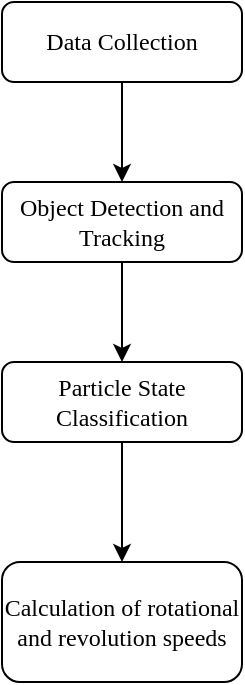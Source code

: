<mxfile version="26.2.8">
  <diagram id="C5RBs43oDa-KdzZeNtuy" name="Page-1">
    <mxGraphModel dx="1045" dy="605" grid="1" gridSize="10" guides="1" tooltips="1" connect="1" arrows="1" fold="1" page="1" pageScale="1" pageWidth="827" pageHeight="1169" math="0" shadow="0">
      <root>
        <mxCell id="WIyWlLk6GJQsqaUBKTNV-0" />
        <mxCell id="WIyWlLk6GJQsqaUBKTNV-1" parent="WIyWlLk6GJQsqaUBKTNV-0" />
        <mxCell id="Lgu94g-z6IZMdkf2tZ_h-3" style="edgeStyle=orthogonalEdgeStyle;rounded=0;orthogonalLoop=1;jettySize=auto;html=1;fontFamily=Times New Roman;" edge="1" parent="WIyWlLk6GJQsqaUBKTNV-1" source="WIyWlLk6GJQsqaUBKTNV-3">
          <mxGeometry relative="1" as="geometry">
            <mxPoint x="370" y="320" as="targetPoint" />
          </mxGeometry>
        </mxCell>
        <mxCell id="WIyWlLk6GJQsqaUBKTNV-3" value="Particle State Classification" style="rounded=1;whiteSpace=wrap;html=1;fontSize=12;glass=0;strokeWidth=1;shadow=0;fontFamily=Times New Roman;" parent="WIyWlLk6GJQsqaUBKTNV-1" vertex="1">
          <mxGeometry x="310" y="220" width="120" height="40" as="geometry" />
        </mxCell>
        <mxCell id="Lgu94g-z6IZMdkf2tZ_h-1" style="edgeStyle=orthogonalEdgeStyle;rounded=0;orthogonalLoop=1;jettySize=auto;html=1;exitX=0.5;exitY=1;exitDx=0;exitDy=0;fontFamily=Times New Roman;" edge="1" parent="WIyWlLk6GJQsqaUBKTNV-1" source="WIyWlLk6GJQsqaUBKTNV-7" target="WIyWlLk6GJQsqaUBKTNV-3">
          <mxGeometry relative="1" as="geometry" />
        </mxCell>
        <mxCell id="WIyWlLk6GJQsqaUBKTNV-7" value="Object Detection and Tracking" style="rounded=1;whiteSpace=wrap;html=1;fontSize=12;glass=0;strokeWidth=1;shadow=0;fontFamily=Times New Roman;" parent="WIyWlLk6GJQsqaUBKTNV-1" vertex="1">
          <mxGeometry x="310" y="130" width="120" height="40" as="geometry" />
        </mxCell>
        <mxCell id="Lgu94g-z6IZMdkf2tZ_h-2" style="edgeStyle=orthogonalEdgeStyle;rounded=0;orthogonalLoop=1;jettySize=auto;html=1;entryX=0.5;entryY=0;entryDx=0;entryDy=0;fontFamily=Times New Roman;" edge="1" parent="WIyWlLk6GJQsqaUBKTNV-1" source="WIyWlLk6GJQsqaUBKTNV-12" target="WIyWlLk6GJQsqaUBKTNV-7">
          <mxGeometry relative="1" as="geometry" />
        </mxCell>
        <mxCell id="WIyWlLk6GJQsqaUBKTNV-12" value="&lt;font&gt;Data Collection&lt;/font&gt;" style="rounded=1;whiteSpace=wrap;html=1;fontSize=12;glass=0;strokeWidth=1;shadow=0;fontFamily=Times New Roman;" parent="WIyWlLk6GJQsqaUBKTNV-1" vertex="1">
          <mxGeometry x="310" y="40" width="120" height="40" as="geometry" />
        </mxCell>
        <mxCell id="Lgu94g-z6IZMdkf2tZ_h-4" value="Calculation of rotational and revolution speeds" style="rounded=1;whiteSpace=wrap;html=1;fontFamily=Times New Roman;" vertex="1" parent="WIyWlLk6GJQsqaUBKTNV-1">
          <mxGeometry x="310" y="320" width="120" height="60" as="geometry" />
        </mxCell>
      </root>
    </mxGraphModel>
  </diagram>
</mxfile>
